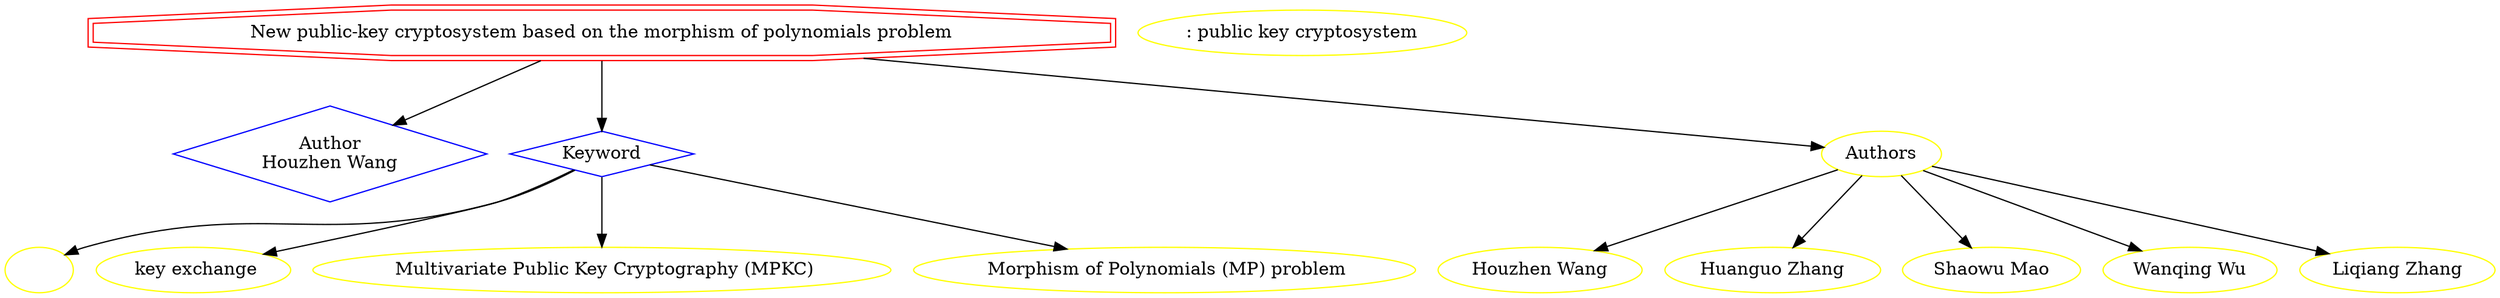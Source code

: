 strict digraph mind_map12 {
	node [color=red shape=doubleoctagon]
	"New public-key cryptosystem based on the morphism of polynomials problem"
	node [color=blue shape=diamond]
	"Author
Houzhen Wang"
	Keyword
	"New public-key cryptosystem based on the morphism of polynomials problem" -> "Author
Houzhen Wang"
	"New public-key cryptosystem based on the morphism of polynomials problem" -> Keyword
	node [color=yellow shape=ellipse]
	": public key cryptosystem"
	Keyword -> "":" public key cryptosystem"
	" key exchange"
	Keyword -> " key exchange"
	" Multivariate Public Key Cryptography (MPKC)"
	Keyword -> " Multivariate Public Key Cryptography (MPKC)"
	" Morphism of Polynomials (MP) problem"
	Keyword -> " Morphism of Polynomials (MP) problem"
	"New public-key cryptosystem based on the morphism of polynomials problem" -> Authors
	Authors -> "Houzhen Wang"
	Authors -> "Huanguo Zhang"
	Authors -> "Shaowu Mao"
	Authors -> "Wanqing Wu"
	Authors -> "Liqiang Zhang"
}
